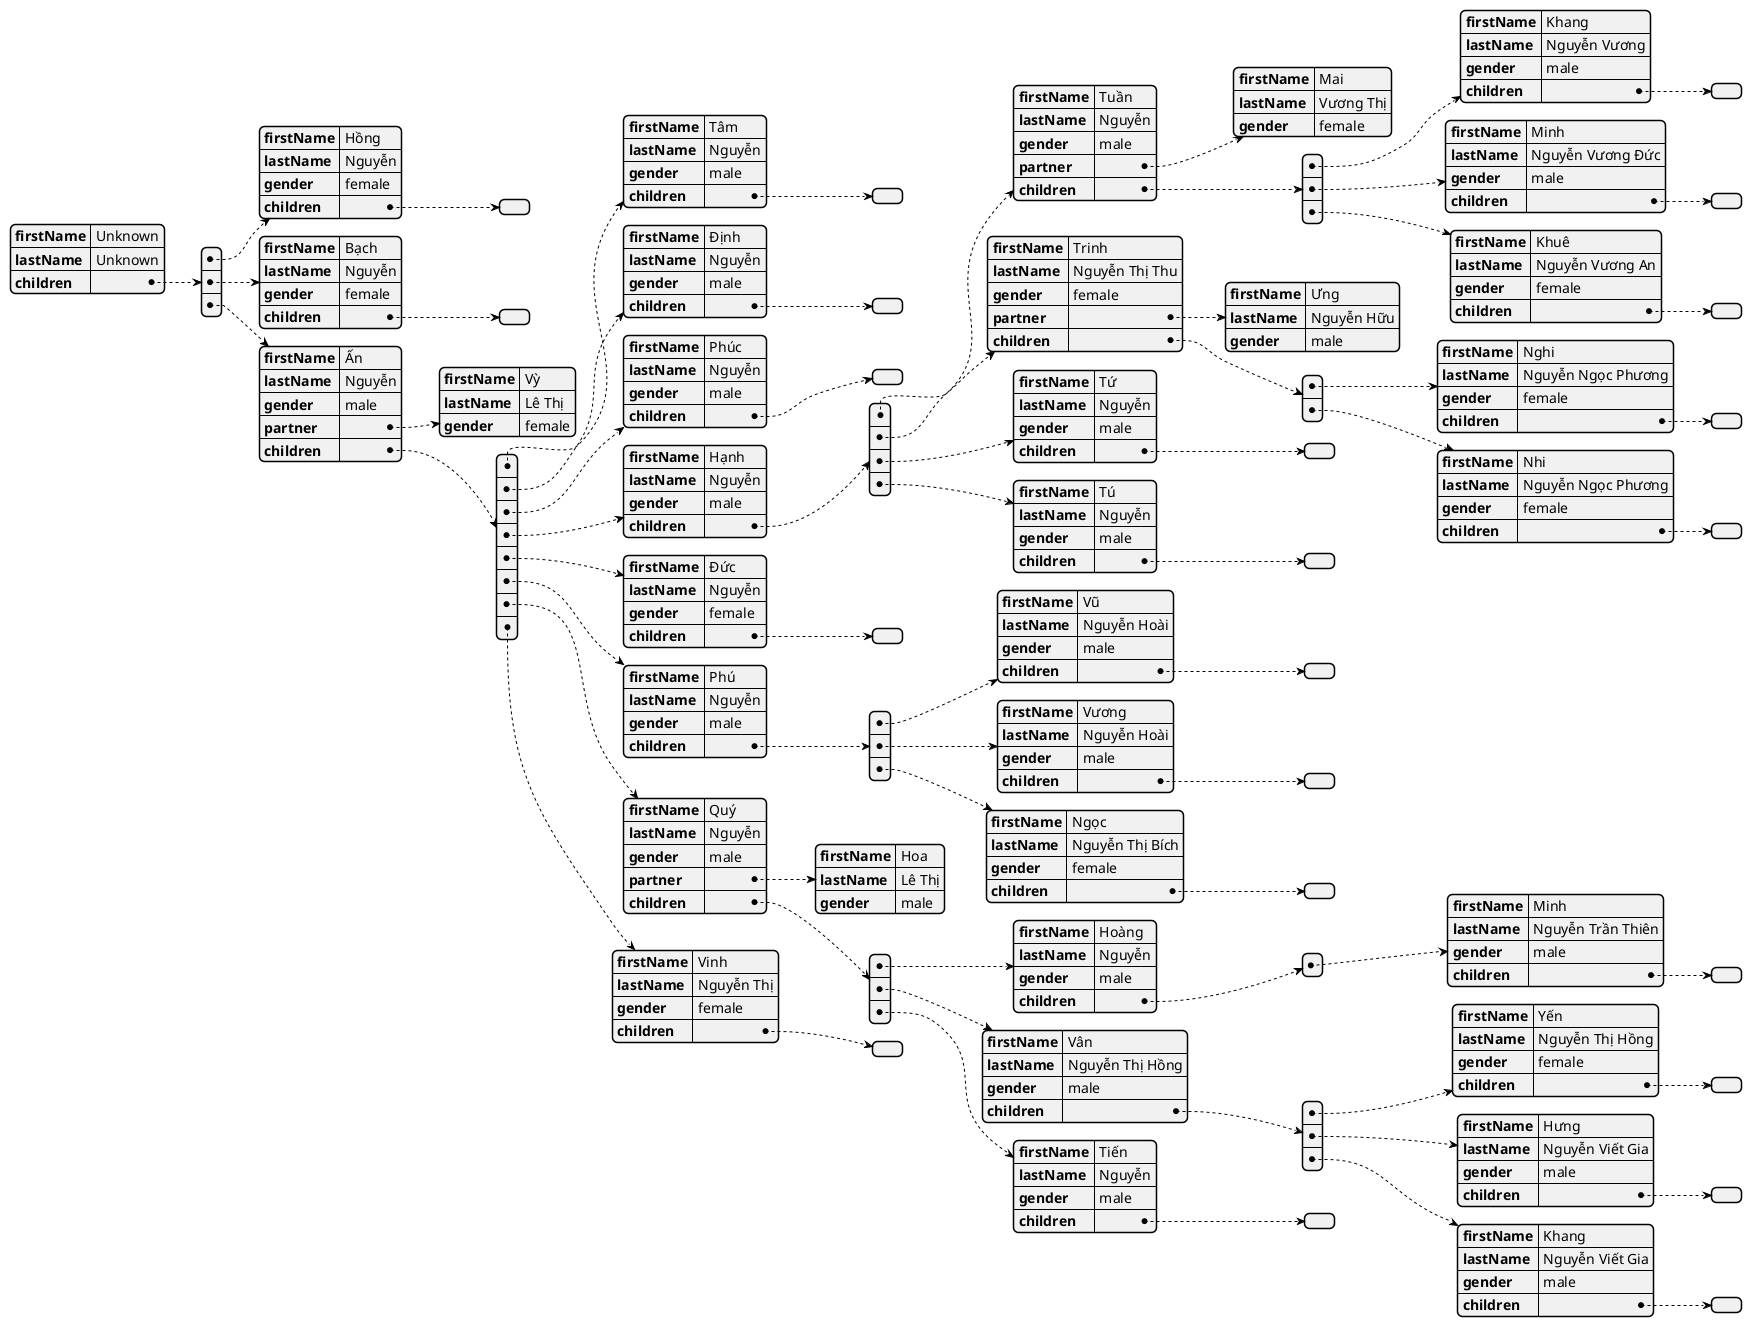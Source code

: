 @startjson
{
  "firstName": "Unknown",
  "lastName": "Unknown",
  "children": [
    {
      "firstName": "Hồng",
      "lastName": "Nguyễn",
      "gender": "female",
      "children": []
    },
    {
      "firstName": "Bạch",
      "lastName": "Nguyễn",
      "gender": "female",
      "children": []
    },
    {
      "firstName": "Ấn",
      "lastName": "Nguyễn",
      "gender": "male",
      "partner": {
        "firstName": "Vỳ",
        "lastName": "Lê Thị",
        "gender": "female"
      },
      "children": [
        {
          "firstName": "Tâm",
          "lastName": "Nguyễn",
          "gender": "male",
          "children": []
        },
        {
          "firstName": "Định",
          "lastName": "Nguyễn",
          "gender": "male",
          "children": []
        },
        {
          "firstName": "Phúc",
          "lastName": "Nguyễn",
          "gender": "male",
          "children": []
        },
        {
          "firstName": "Hạnh",
          "lastName": "Nguyễn",
          "gender": "male",
          "children": [
            {
              "firstName": "Tuần",
              "lastName": "Nguyễn",
              "gender": "male",
              "partner": {
                "firstName": "Mai",
                "lastName": "Vương Thị",
                "gender": "female"
              },
              "children": [
                {
                  "firstName": "Khang",
                  "lastName": "Nguyễn Vương",
                  "gender": "male",
                  "children": []
                },
                {
                  "firstName": "Minh",
                  "lastName": "Nguyễn Vương Đức",
                  "gender": "male",
                  "children": []
                },
                {
                  "firstName": "Khuê",
                  "lastName": "Nguyễn Vương An",
                  "gender": "female",
                  "children": []
                }
              ]
            },
            {
              "firstName": "Trinh",
              "lastName": "Nguyễn Thị Thu",
              "gender": "female",
              "partner": {
                "firstName": "Ưng",
                "lastName": "Nguyễn Hữu",
                "gender": "male"
              },
              "children": [
                {
                  "firstName": "Nghi",
                  "lastName": "Nguyễn Ngọc Phương",
                  "gender": "female",
                  "children": []
                },
                {
                  "firstName": "Nhi",
                  "lastName": "Nguyễn Ngọc Phương",
                  "gender": "female",
                  "children": []
                }
              ]
            },
            {
              "firstName": "Tứ",
              "lastName": "Nguyễn",
              "gender": "male",
              "children": []
            },
            {
              "firstName": "Tú",
              "lastName": "Nguyễn",
              "gender": "male",
              "children": []
            }
          ]
        },
        {
          "firstName": "Đức",
          "lastName": "Nguyễn",
          "gender": "female",
          "children": []
        },
        {
          "firstName": "Phú",
          "lastName": "Nguyễn",
          "gender": "male",
          "children": [
            {
              "firstName": "Vũ",
              "lastName": "Nguyễn Hoài",
              "gender": "male",
              "children": []
            },
            {
              "firstName": "Vương",
              "lastName": "Nguyễn Hoài",
              "gender": "male",
              "children": []
            },
            {
              "firstName": "Ngọc",
              "lastName": "Nguyễn Thị Bích",
              "gender": "female",
              "children": []
            }
          ]
        },
        {
          "firstName": "Quý",
          "lastName": "Nguyễn",
          "gender": "male",
          "partner": {
            "firstName": "Hoa",
            "lastName": "Lê Thị",
            "gender": "male"
          },
          "children": [
            {
              "firstName": "Hoàng",
              "lastName": "Nguyễn",
              "gender": "male",
              "children": [
                {
                  "firstName": "Minh",
                  "lastName": "Nguyễn Trần Thiên",
                  "gender": "male",
                  "children": []
                }
              ]
            },
            {
              "firstName": "Vân",
              "lastName": "Nguyễn Thị Hồng",
              "gender": "male",
              "children": [
                {
                  "firstName": "Yến",
                  "lastName": "Nguyễn Thị Hồng",
                  "gender": "female",
                  "children": []
                },
                {
                  "firstName": "Hưng",
                  "lastName": "Nguyễn Viết Gia",
                  "gender": "male",
                  "children": []
                },
                {
                  "firstName": "Khang",
                  "lastName": "Nguyễn Viết Gia",
                  "gender": "male",
                  "children": []
                }
              ]
            },
            {
              "firstName": "Tiến",
              "lastName": "Nguyễn",
              "gender": "male",
              "children": []
            }
          ]
        },
        {
          "firstName": "Vinh",
          "lastName": "Nguyễn Thị",
          "gender": "female",
          "children": []
        }
      ]
    }
  ]
}
@endjson
